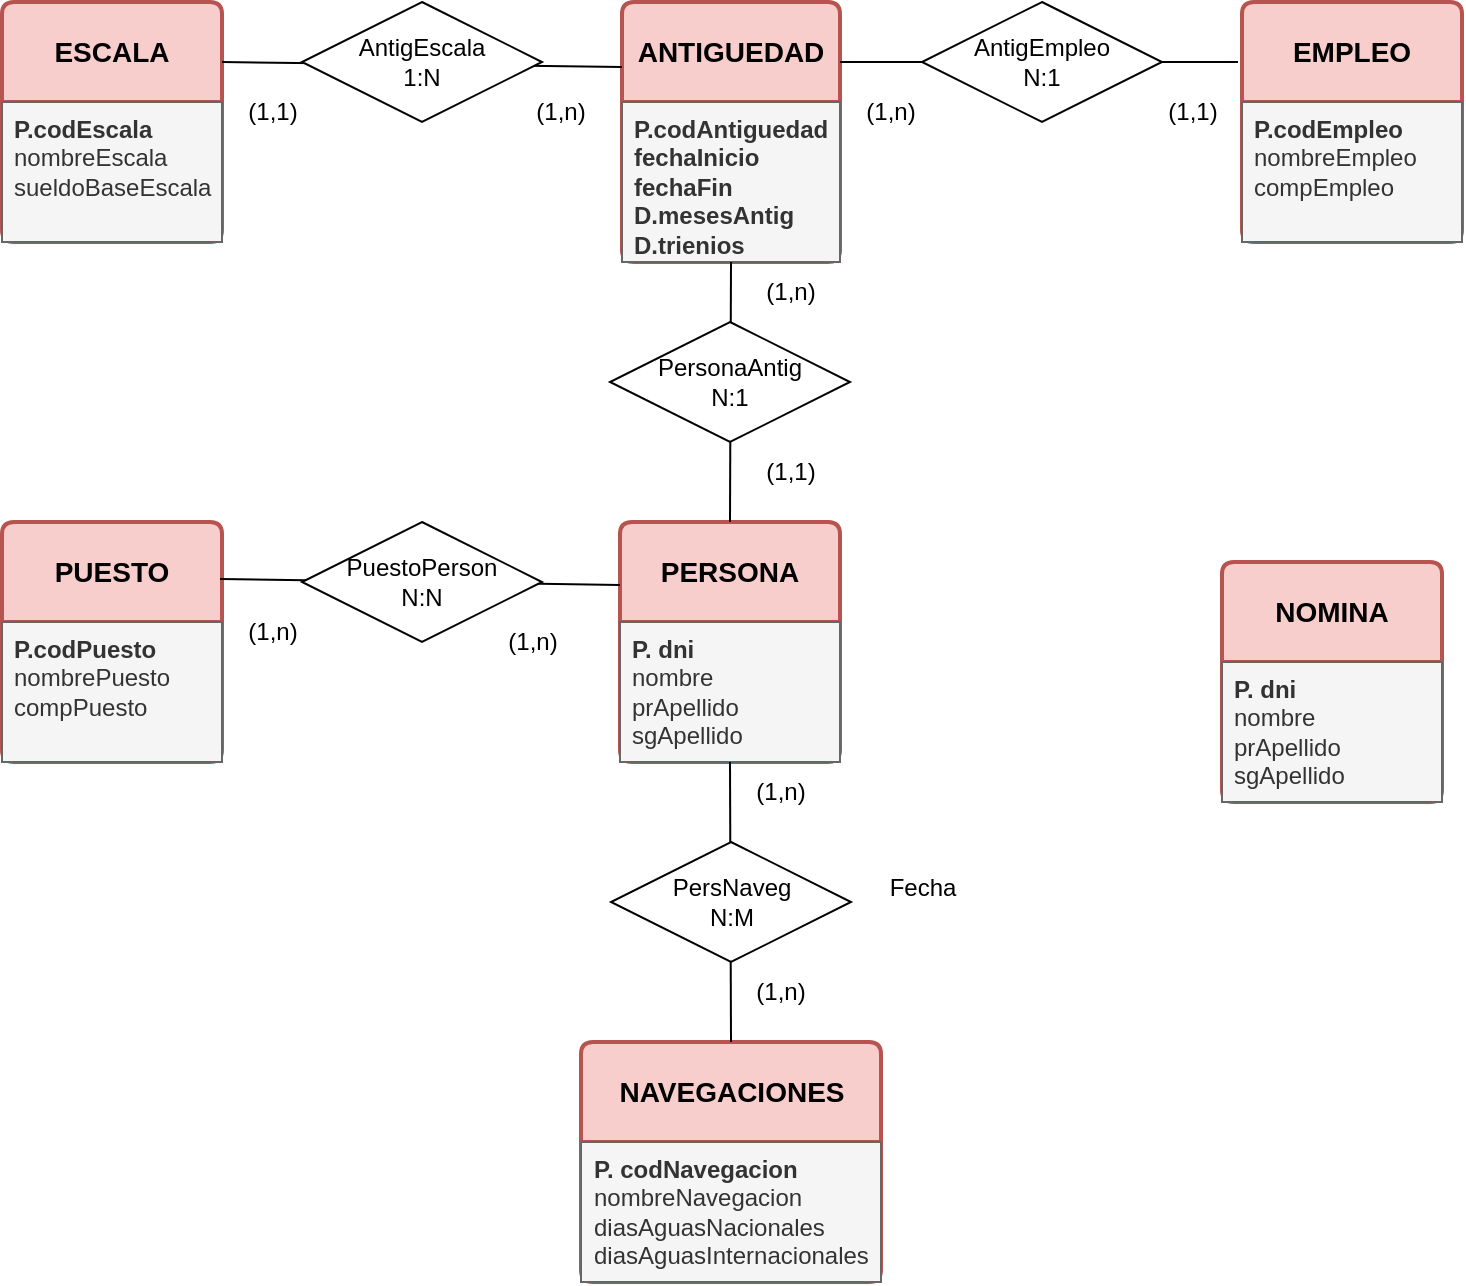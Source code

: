 <mxfile version="22.1.3" type="github">
  <diagram name="Página-1" id="aMsBlDd1dO-YEsa1hrWV">
    <mxGraphModel dx="1179" dy="629" grid="1" gridSize="10" guides="1" tooltips="1" connect="1" arrows="1" fold="1" page="1" pageScale="1" pageWidth="827" pageHeight="1169" math="0" shadow="0">
      <root>
        <mxCell id="0" />
        <mxCell id="1" parent="0" />
        <mxCell id="Cupz4t88Cv5a_EPzGhlt-1" value="&lt;b&gt;PERSONA&lt;/b&gt;" style="swimlane;childLayout=stackLayout;horizontal=1;startSize=50;horizontalStack=0;rounded=1;fontSize=14;fontStyle=0;strokeWidth=2;resizeParent=0;resizeLast=1;shadow=0;dashed=0;align=center;arcSize=4;whiteSpace=wrap;html=1;fillColor=#f8cecc;strokeColor=#b85450;" vertex="1" parent="1">
          <mxGeometry x="359" y="300" width="110" height="120" as="geometry" />
        </mxCell>
        <mxCell id="Cupz4t88Cv5a_EPzGhlt-2" value="&lt;b&gt;P. dni&lt;br&gt;&lt;/b&gt;nombre&lt;br&gt;prApellido&lt;br&gt;sgApellido" style="align=left;strokeColor=#666666;fillColor=#f5f5f5;spacingLeft=4;fontSize=12;verticalAlign=top;resizable=0;rotatable=0;part=1;html=1;fontColor=#333333;" vertex="1" parent="Cupz4t88Cv5a_EPzGhlt-1">
          <mxGeometry y="50" width="110" height="70" as="geometry" />
        </mxCell>
        <mxCell id="Cupz4t88Cv5a_EPzGhlt-3" value="&lt;b&gt;ESCALA&lt;/b&gt;" style="swimlane;childLayout=stackLayout;horizontal=1;startSize=50;horizontalStack=0;rounded=1;fontSize=14;fontStyle=0;strokeWidth=2;resizeParent=0;resizeLast=1;shadow=0;dashed=0;align=center;arcSize=4;whiteSpace=wrap;html=1;fillColor=#f8cecc;strokeColor=#b85450;" vertex="1" parent="1">
          <mxGeometry x="50" y="40" width="110" height="120" as="geometry" />
        </mxCell>
        <mxCell id="Cupz4t88Cv5a_EPzGhlt-4" value="&lt;b&gt;P.codEscala&lt;br&gt;&lt;/b&gt;nombreEscala&lt;br&gt;sueldoBaseEscala" style="align=left;strokeColor=#666666;fillColor=#f5f5f5;spacingLeft=4;fontSize=12;verticalAlign=top;resizable=0;rotatable=0;part=1;html=1;fontColor=#333333;" vertex="1" parent="Cupz4t88Cv5a_EPzGhlt-3">
          <mxGeometry y="50" width="110" height="70" as="geometry" />
        </mxCell>
        <mxCell id="Cupz4t88Cv5a_EPzGhlt-6" value="&lt;b&gt;EMPLEO&lt;/b&gt;" style="swimlane;childLayout=stackLayout;horizontal=1;startSize=50;horizontalStack=0;rounded=1;fontSize=14;fontStyle=0;strokeWidth=2;resizeParent=0;resizeLast=1;shadow=0;align=center;arcSize=4;whiteSpace=wrap;html=1;fillColor=#f8cecc;strokeColor=#b85450;swimlaneLine=1;" vertex="1" parent="1">
          <mxGeometry x="670" y="40" width="110" height="120" as="geometry">
            <mxRectangle x="670" y="40" width="100" height="50" as="alternateBounds" />
          </mxGeometry>
        </mxCell>
        <mxCell id="Cupz4t88Cv5a_EPzGhlt-7" value="&lt;b&gt;P.codEmpleo&lt;br&gt;&lt;/b&gt;nombreEmpleo&lt;br&gt;compEmpleo" style="align=left;strokeColor=#666666;fillColor=#f5f5f5;spacingLeft=4;fontSize=12;verticalAlign=top;resizable=0;rotatable=0;part=1;html=1;fontColor=#333333;" vertex="1" parent="Cupz4t88Cv5a_EPzGhlt-6">
          <mxGeometry y="50" width="110" height="70" as="geometry" />
        </mxCell>
        <mxCell id="Cupz4t88Cv5a_EPzGhlt-26" value="(1,1)" style="text;html=1;align=center;verticalAlign=middle;resizable=0;points=[];autosize=1;strokeColor=none;fillColor=none;" vertex="1" parent="1">
          <mxGeometry x="160" y="80" width="50" height="30" as="geometry" />
        </mxCell>
        <mxCell id="Cupz4t88Cv5a_EPzGhlt-31" value="&lt;b&gt;ANTIGUEDAD&lt;/b&gt;" style="swimlane;childLayout=stackLayout;horizontal=1;startSize=50;horizontalStack=0;rounded=1;fontSize=14;fontStyle=0;strokeWidth=2;resizeParent=0;resizeLast=1;shadow=0;dashed=0;align=center;arcSize=4;whiteSpace=wrap;html=1;fillColor=#f8cecc;strokeColor=#b85450;" vertex="1" parent="1">
          <mxGeometry x="360" y="40" width="109" height="130" as="geometry" />
        </mxCell>
        <mxCell id="Cupz4t88Cv5a_EPzGhlt-32" value="&lt;b&gt;P.codAntiguedad&lt;br&gt;fechaInicio&lt;br&gt;fechaFin&lt;br&gt;D.mesesAntig&lt;br&gt;D.trienios&lt;br&gt;&lt;/b&gt;" style="align=left;strokeColor=#666666;fillColor=#f5f5f5;spacingLeft=4;fontSize=12;verticalAlign=top;resizable=0;rotatable=0;part=1;html=1;fontColor=#333333;" vertex="1" parent="Cupz4t88Cv5a_EPzGhlt-31">
          <mxGeometry y="50" width="109" height="80" as="geometry" />
        </mxCell>
        <mxCell id="Cupz4t88Cv5a_EPzGhlt-37" value="" style="endArrow=none;html=1;rounded=0;exitX=1;exitY=0.25;exitDx=0;exitDy=0;entryX=0;entryY=0.25;entryDx=0;entryDy=0;" edge="1" parent="1" source="Cupz4t88Cv5a_EPzGhlt-3" target="Cupz4t88Cv5a_EPzGhlt-31">
          <mxGeometry width="50" height="50" relative="1" as="geometry">
            <mxPoint x="280" y="170" as="sourcePoint" />
            <mxPoint x="440" y="150" as="targetPoint" />
          </mxGeometry>
        </mxCell>
        <mxCell id="Cupz4t88Cv5a_EPzGhlt-38" value="" style="endArrow=none;html=1;rounded=0;exitX=1;exitY=0.25;exitDx=0;exitDy=0;entryX=0;entryY=0.25;entryDx=0;entryDy=0;" edge="1" parent="1">
          <mxGeometry width="50" height="50" relative="1" as="geometry">
            <mxPoint x="469" y="70" as="sourcePoint" />
            <mxPoint x="668" y="70" as="targetPoint" />
          </mxGeometry>
        </mxCell>
        <mxCell id="Cupz4t88Cv5a_EPzGhlt-39" value="" style="endArrow=none;html=1;rounded=0;exitX=0.5;exitY=0;exitDx=0;exitDy=0;entryX=0.5;entryY=1;entryDx=0;entryDy=0;" edge="1" parent="1" source="Cupz4t88Cv5a_EPzGhlt-1" target="Cupz4t88Cv5a_EPzGhlt-31">
          <mxGeometry width="50" height="50" relative="1" as="geometry">
            <mxPoint x="190" y="180" as="sourcePoint" />
            <mxPoint x="389" y="180" as="targetPoint" />
          </mxGeometry>
        </mxCell>
        <mxCell id="Cupz4t88Cv5a_EPzGhlt-40" value="AntigEscala&lt;br&gt;1:N" style="shape=rhombus;perimeter=rhombusPerimeter;whiteSpace=wrap;html=1;align=center;" vertex="1" parent="1">
          <mxGeometry x="200" y="40" width="120" height="60" as="geometry" />
        </mxCell>
        <mxCell id="Cupz4t88Cv5a_EPzGhlt-42" value="(1,1)" style="text;html=1;align=center;verticalAlign=middle;resizable=0;points=[];autosize=1;strokeColor=none;fillColor=none;" vertex="1" parent="1">
          <mxGeometry x="620" y="80" width="50" height="30" as="geometry" />
        </mxCell>
        <mxCell id="Cupz4t88Cv5a_EPzGhlt-43" value="(1,n)" style="text;html=1;align=center;verticalAlign=middle;resizable=0;points=[];autosize=1;strokeColor=none;fillColor=none;" vertex="1" parent="1">
          <mxGeometry x="469" y="80" width="50" height="30" as="geometry" />
        </mxCell>
        <mxCell id="Cupz4t88Cv5a_EPzGhlt-45" value="(1,n)" style="text;html=1;align=center;verticalAlign=middle;resizable=0;points=[];autosize=1;strokeColor=none;fillColor=none;" vertex="1" parent="1">
          <mxGeometry x="419" y="170" width="50" height="30" as="geometry" />
        </mxCell>
        <mxCell id="Cupz4t88Cv5a_EPzGhlt-46" value="(1,1)" style="text;html=1;align=center;verticalAlign=middle;resizable=0;points=[];autosize=1;strokeColor=none;fillColor=none;" vertex="1" parent="1">
          <mxGeometry x="419" y="260" width="50" height="30" as="geometry" />
        </mxCell>
        <mxCell id="Cupz4t88Cv5a_EPzGhlt-47" value="AntigEmpleo&lt;br&gt;N:1" style="shape=rhombus;perimeter=rhombusPerimeter;whiteSpace=wrap;html=1;align=center;" vertex="1" parent="1">
          <mxGeometry x="510" y="40" width="120" height="60" as="geometry" />
        </mxCell>
        <mxCell id="Cupz4t88Cv5a_EPzGhlt-48" value="PersonaAntig&lt;br&gt;N:1" style="shape=rhombus;perimeter=rhombusPerimeter;whiteSpace=wrap;html=1;align=center;" vertex="1" parent="1">
          <mxGeometry x="354" y="200" width="120" height="60" as="geometry" />
        </mxCell>
        <mxCell id="Cupz4t88Cv5a_EPzGhlt-49" value="&lt;b&gt;PUESTO&lt;/b&gt;" style="swimlane;childLayout=stackLayout;horizontal=1;startSize=50;horizontalStack=0;rounded=1;fontSize=14;fontStyle=0;strokeWidth=2;resizeParent=0;resizeLast=1;shadow=0;dashed=0;align=center;arcSize=4;whiteSpace=wrap;html=1;fillColor=#f8cecc;strokeColor=#b85450;" vertex="1" parent="1">
          <mxGeometry x="50" y="300" width="110" height="120" as="geometry" />
        </mxCell>
        <mxCell id="Cupz4t88Cv5a_EPzGhlt-50" value="&lt;b&gt;P.codPuesto&lt;br&gt;&lt;/b&gt;nombrePuesto&lt;br&gt;compPuesto" style="align=left;strokeColor=#666666;fillColor=#f5f5f5;spacingLeft=4;fontSize=12;verticalAlign=top;resizable=0;rotatable=0;part=1;html=1;fontColor=#333333;" vertex="1" parent="Cupz4t88Cv5a_EPzGhlt-49">
          <mxGeometry y="50" width="110" height="70" as="geometry" />
        </mxCell>
        <mxCell id="Cupz4t88Cv5a_EPzGhlt-51" value="(1,n)" style="text;html=1;align=center;verticalAlign=middle;resizable=0;points=[];autosize=1;strokeColor=none;fillColor=none;" vertex="1" parent="1">
          <mxGeometry x="160" y="340" width="50" height="30" as="geometry" />
        </mxCell>
        <mxCell id="Cupz4t88Cv5a_EPzGhlt-53" value="" style="endArrow=none;html=1;rounded=0;exitX=1;exitY=0.25;exitDx=0;exitDy=0;entryX=0;entryY=0.25;entryDx=0;entryDy=0;" edge="1" parent="1">
          <mxGeometry width="50" height="50" relative="1" as="geometry">
            <mxPoint x="159" y="328.5" as="sourcePoint" />
            <mxPoint x="359" y="331.5" as="targetPoint" />
          </mxGeometry>
        </mxCell>
        <mxCell id="Cupz4t88Cv5a_EPzGhlt-52" value="PuestoPerson&lt;br&gt;N:N" style="shape=rhombus;perimeter=rhombusPerimeter;whiteSpace=wrap;html=1;align=center;" vertex="1" parent="1">
          <mxGeometry x="200" y="300" width="120" height="60" as="geometry" />
        </mxCell>
        <mxCell id="Cupz4t88Cv5a_EPzGhlt-54" value="(1,n)" style="text;html=1;align=center;verticalAlign=middle;resizable=0;points=[];autosize=1;strokeColor=none;fillColor=none;" vertex="1" parent="1">
          <mxGeometry x="290" y="345" width="50" height="30" as="geometry" />
        </mxCell>
        <mxCell id="Cupz4t88Cv5a_EPzGhlt-55" value="&lt;b&gt;NOMINA&lt;/b&gt;" style="swimlane;childLayout=stackLayout;horizontal=1;startSize=50;horizontalStack=0;rounded=1;fontSize=14;fontStyle=0;strokeWidth=2;resizeParent=0;resizeLast=1;shadow=0;dashed=0;align=center;arcSize=4;whiteSpace=wrap;html=1;fillColor=#f8cecc;strokeColor=#b85450;" vertex="1" parent="1">
          <mxGeometry x="660" y="320" width="110" height="120" as="geometry" />
        </mxCell>
        <mxCell id="Cupz4t88Cv5a_EPzGhlt-56" value="&lt;b&gt;P. dni&lt;br&gt;&lt;/b&gt;nombre&lt;br&gt;prApellido&lt;br&gt;sgApellido" style="align=left;strokeColor=#666666;fillColor=#f5f5f5;spacingLeft=4;fontSize=12;verticalAlign=top;resizable=0;rotatable=0;part=1;html=1;fontColor=#333333;" vertex="1" parent="Cupz4t88Cv5a_EPzGhlt-55">
          <mxGeometry y="50" width="110" height="70" as="geometry" />
        </mxCell>
        <mxCell id="Cupz4t88Cv5a_EPzGhlt-57" value="&lt;b&gt;NAVEGACIONES&lt;/b&gt;" style="swimlane;childLayout=stackLayout;horizontal=1;startSize=50;horizontalStack=0;rounded=1;fontSize=14;fontStyle=0;strokeWidth=2;resizeParent=0;resizeLast=1;shadow=0;dashed=0;align=center;arcSize=4;whiteSpace=wrap;html=1;fillColor=#f8cecc;strokeColor=#b85450;" vertex="1" parent="1">
          <mxGeometry x="339.5" y="560" width="150" height="120" as="geometry" />
        </mxCell>
        <mxCell id="Cupz4t88Cv5a_EPzGhlt-58" value="&lt;b&gt;P. codNavegacion&lt;br&gt;&lt;/b&gt;nombreNavegacion&lt;br&gt;diasAguasNacionales&lt;br&gt;diasAguasInternacionales" style="align=left;strokeColor=#666666;fillColor=#f5f5f5;spacingLeft=4;fontSize=12;verticalAlign=top;resizable=0;rotatable=0;part=1;html=1;fontColor=#333333;" vertex="1" parent="Cupz4t88Cv5a_EPzGhlt-57">
          <mxGeometry y="50" width="150" height="70" as="geometry" />
        </mxCell>
        <mxCell id="Cupz4t88Cv5a_EPzGhlt-59" value="(1,n)" style="text;html=1;align=center;verticalAlign=middle;resizable=0;points=[];autosize=1;strokeColor=none;fillColor=none;" vertex="1" parent="1">
          <mxGeometry x="304" y="80" width="50" height="30" as="geometry" />
        </mxCell>
        <mxCell id="Cupz4t88Cv5a_EPzGhlt-60" value="" style="endArrow=none;html=1;rounded=0;exitX=0.5;exitY=1;exitDx=0;exitDy=0;entryX=0.5;entryY=0;entryDx=0;entryDy=0;" edge="1" parent="1" source="Cupz4t88Cv5a_EPzGhlt-1" target="Cupz4t88Cv5a_EPzGhlt-57">
          <mxGeometry relative="1" as="geometry">
            <mxPoint x="330" y="590" as="sourcePoint" />
            <mxPoint x="490" y="590" as="targetPoint" />
          </mxGeometry>
        </mxCell>
        <mxCell id="Cupz4t88Cv5a_EPzGhlt-62" value="PersNaveg&lt;br&gt;N:M" style="shape=rhombus;perimeter=rhombusPerimeter;whiteSpace=wrap;html=1;align=center;" vertex="1" parent="1">
          <mxGeometry x="354.5" y="460" width="120" height="60" as="geometry" />
        </mxCell>
        <mxCell id="Cupz4t88Cv5a_EPzGhlt-63" value="(1,n)" style="text;html=1;align=center;verticalAlign=middle;resizable=0;points=[];autosize=1;strokeColor=none;fillColor=none;" vertex="1" parent="1">
          <mxGeometry x="414" y="420" width="50" height="30" as="geometry" />
        </mxCell>
        <mxCell id="Cupz4t88Cv5a_EPzGhlt-64" value="(1,n)" style="text;html=1;align=center;verticalAlign=middle;resizable=0;points=[];autosize=1;strokeColor=none;fillColor=none;" vertex="1" parent="1">
          <mxGeometry x="414" y="520" width="50" height="30" as="geometry" />
        </mxCell>
        <mxCell id="Cupz4t88Cv5a_EPzGhlt-65" value="Fecha" style="text;html=1;align=center;verticalAlign=middle;resizable=0;points=[];autosize=1;strokeColor=none;fillColor=none;" vertex="1" parent="1">
          <mxGeometry x="480" y="468" width="60" height="30" as="geometry" />
        </mxCell>
      </root>
    </mxGraphModel>
  </diagram>
</mxfile>
